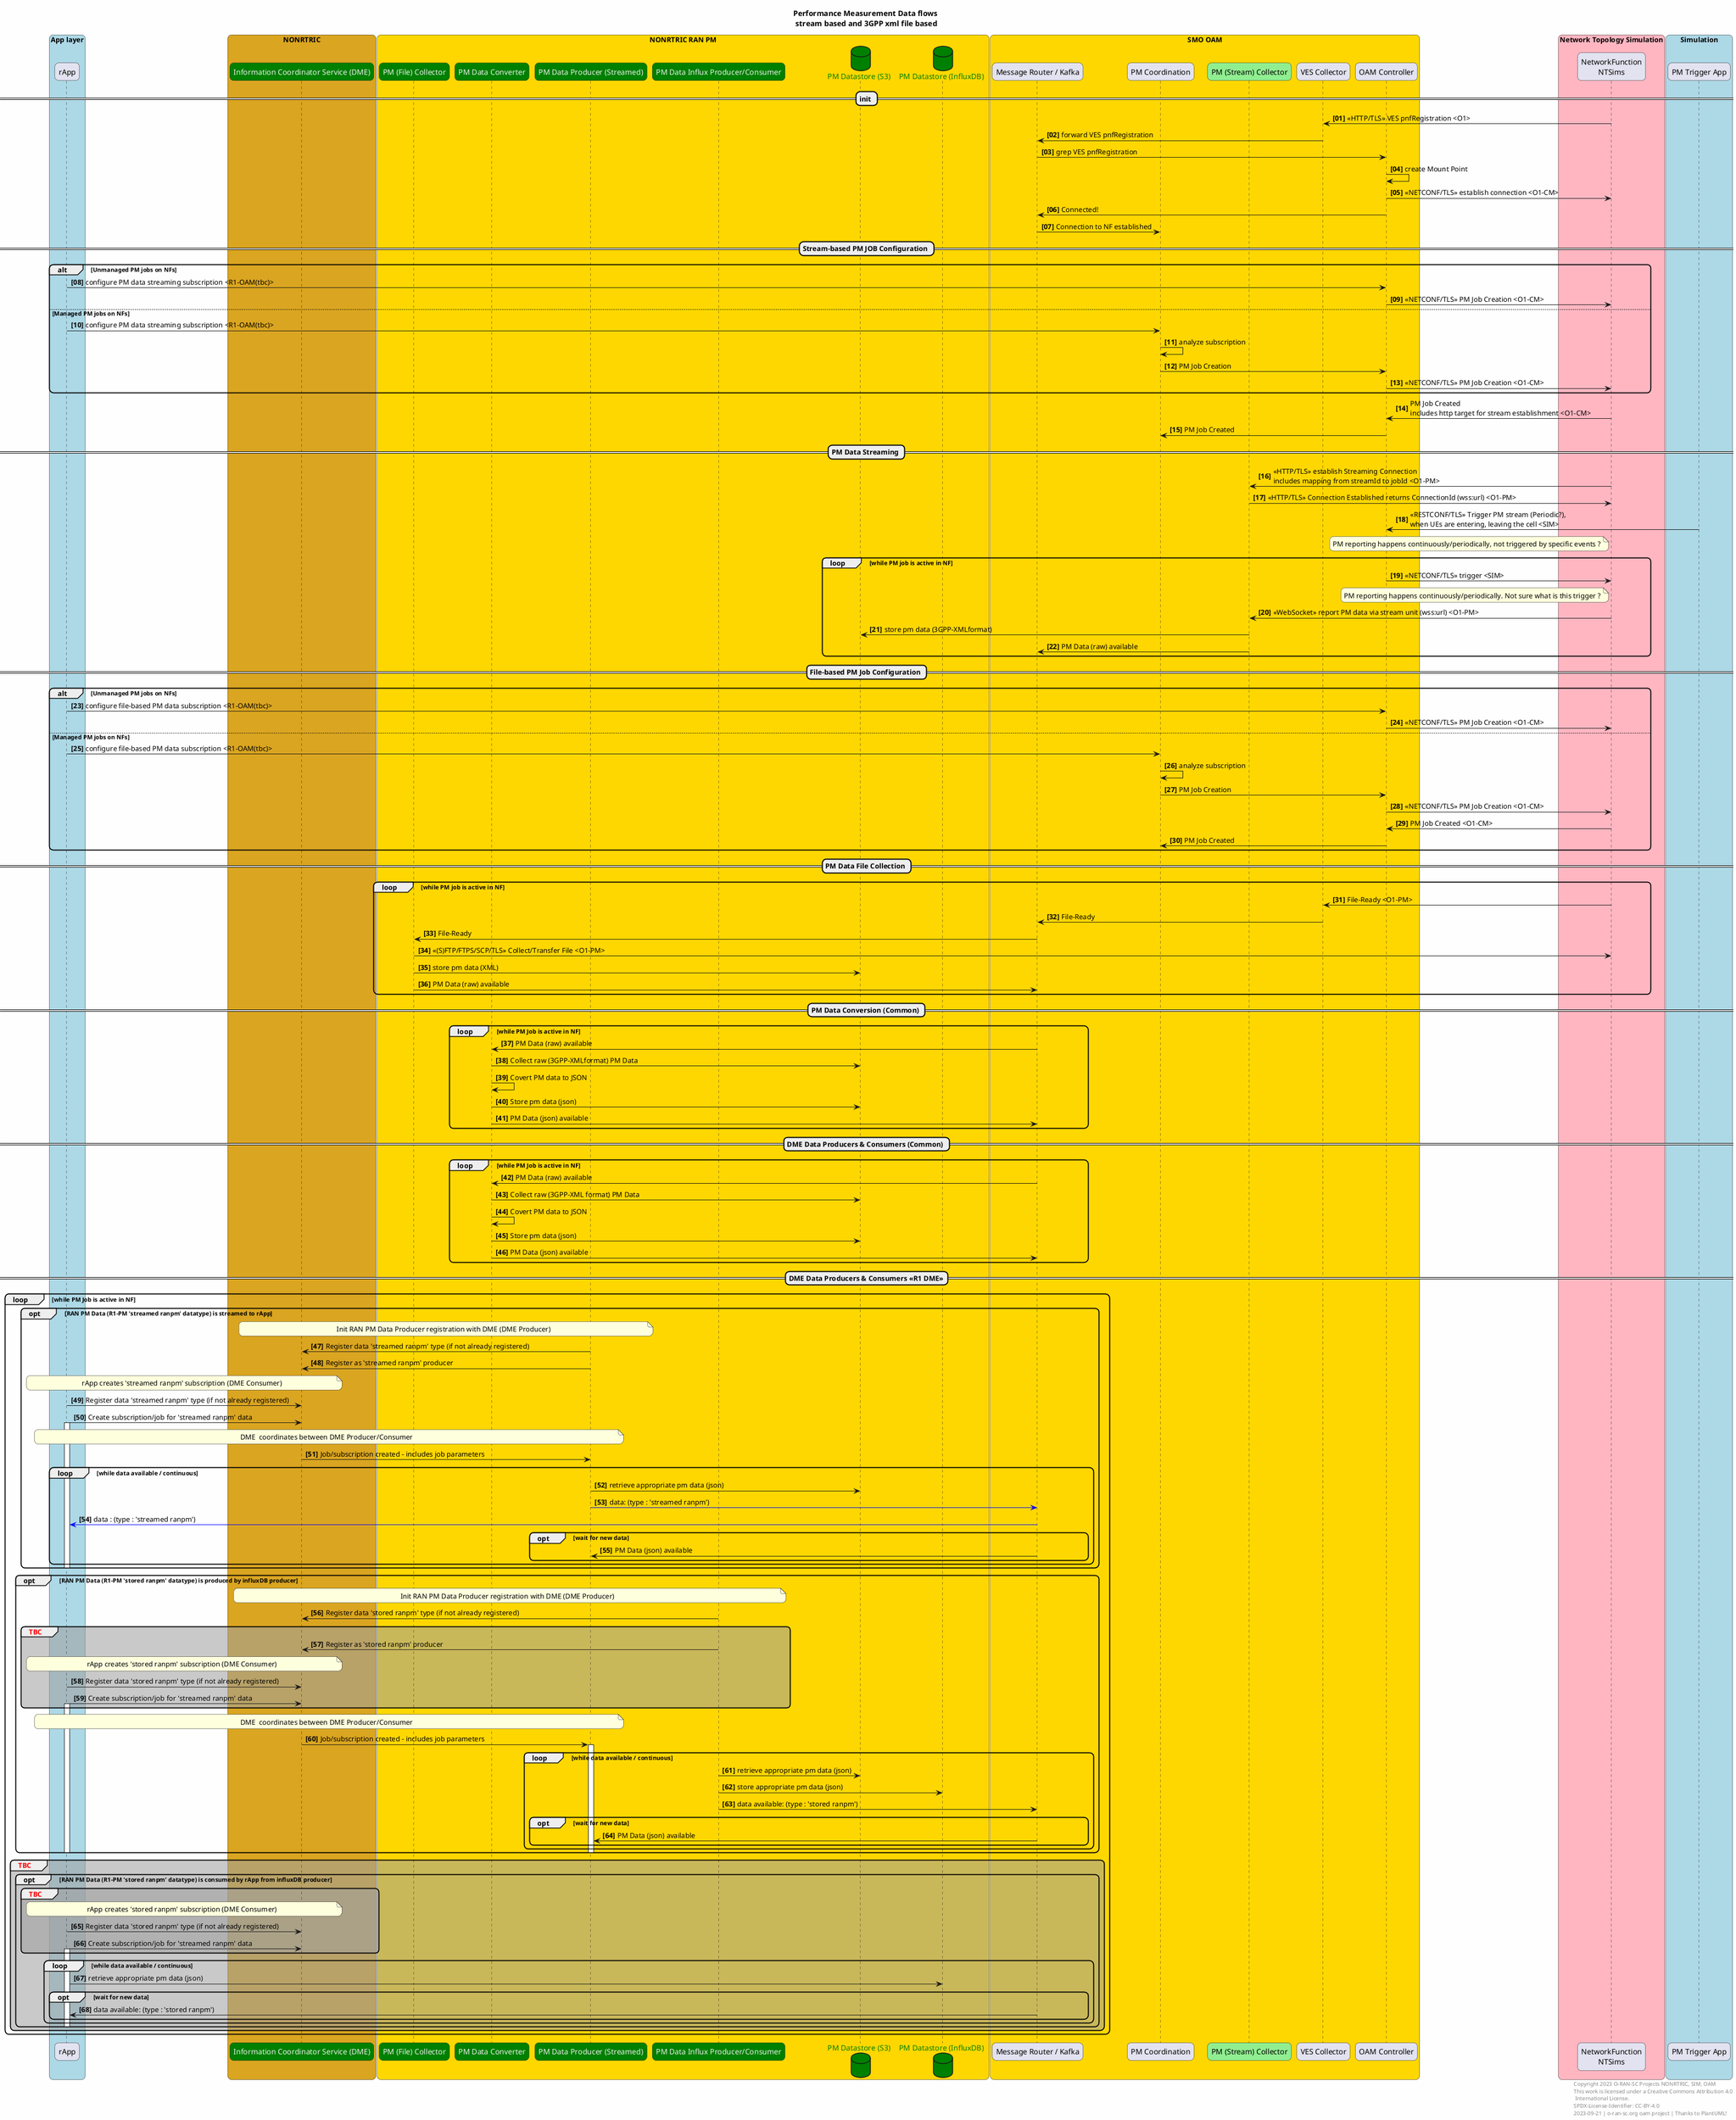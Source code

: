 ''''''''''''''''''''''''''''''''''''''''''''''''''''''''''''''''''''''''''''''''''''''' 
' Copyright 2023 O-RAN-SC Projects NONRTRIC, SIM, OAM
' This work is licensed under a Creative Commons Attribution 4.0 International License.
' SPDX-License-Identifier: CC-BY-4.0
' https://creativecommons.org/licenses/by/4.0/deed.en

@startuml o-ran-sc-i-pm-streaming-sequence
title 
  Performance Measurement Data flows 
  stream based and 3GPP xml file based
end title

' format
autonumber 1 1 "<b>[00]"
hide unlinked
hide stereotype
skinparam backgroundColor #fefefe
skinparam roundcorner 15

skinparam participant {
    BackgroundColor<< NONRTRIC >> green
    FontColor<< NONRTRIC >> #eeeeee
}

skinparam database {
    BackgroundColor<< NONRTRIC >> green
    FontColor<< NONRTRIC >> green
}
' end format

' the sequence diagram
box "App layer" #LightBlue
  participant "rApp" as rApp
end box

box "NONRTRIC" #GoldenRod
  participant "Information Coordinator Service (DME)" as dmeICS << NONRTRIC >>
end box

box "NONRTRIC RAN PM" #gold
  participant "PM (File) Collector" as pmDFC << NONRTRIC >>
  participant "PM Data Converter" as pmConvert << NONRTRIC >>
  participant "PM Data Producer (Streamed)" as pmProducer << NONRTRIC >>
  participant "PM Data Influx Producer/Consumer" as pmInflux << NONRTRIC >>
  database "PM Datastore (S3)" as pmDb << NONRTRIC >>
  database "PM Datastore (InfluxDB)" as pmDbInflux << NONRTRIC >>
end box

box "SMO OAM" #gold
  participant "Message Router / Kafka" as mr
  participant "PM Coordination" as pmCoord
  participant "PM (Stream) Collector" as pmCollectStream #LightGreen
  participant "VES Collector" as ves
  participant "OAM Controller" as sdnr
end box

box "Network Topology Simulation" #LightPink
  participant "NetworkFunction\nNTSims" as nf
  participant "PM File\nCreator Sim" as pmFileCreator << NONRTRIC >>  
end box

box "Simulation" #LightBlue
  participant "PM Trigger App" as trigger
end box

== init ==
nf -> ves : <<HTTP/TLS>> VES pnfRegistration <O1>
ves -> mr : forward VES pnfRegistration
mr -> sdnr : grep VES pnfRegistration
sdnr -> sdnr : create Mount Point
sdnr -> nf : <<NETCONF/TLS>> establish connection <O1-CM>
sdnr -> mr : Connected!
mr -> pmCoord : Connection to NF established

== Stream-based PM JOB Configuration ==
alt Unmanaged PM jobs on NFs
  rApp -> sdnr : configure PM data streaming subscription <R1-OAM(tbc)>
  sdnr -> nf : <<NETCONF/TLS>> PM Job Creation <O1-CM>
else  Managed PM jobs on NFs
  rApp -> pmCoord : configure PM data streaming subscription <R1-OAM(tbc)>
  pmCoord -> pmCoord : analyze subscription
  pmCoord -> sdnr : PM Job Creation
  sdnr -> nf : <<NETCONF/TLS>> PM Job Creation <O1-CM>
end
nf -> sdnr : PM Job Created\nincludes http target for stream establishment <O1-CM>
sdnr -> pmCoord : PM Job Created

== PM Data Streaming ==

nf -> pmCollectStream : <<HTTP/TLS>> establish Streaming Connection \nincludes mapping from streamId to jobId <O1-PM>
pmCollectStream -> nf : <<HTTP/TLS>> Connection Established returns ConnectionId (wss:url) <O1-PM>
trigger -> sdnr : <<RESTCONF/TLS>> Trigger PM stream (Periodic?),\nwhen UEs are entering, leaving the cell <SIM>
note left of nf : PM reporting happens continuously/periodically, not triggered by specific events ? 
loop while PM job is active in NF
  sdnr -> nf : <<NETCONF/TLS>> trigger <SIM>
  note left of nf : PM reporting happens continuously/periodically. Not sure what is this trigger ? 
  nf -> pmCollectStream : <<WebSocket>> report PM data via stream unit (wss:url) <O1-PM>
  pmCollectStream -> pmDb : store pm data (3GPP-XMLformat)
  pmCollectStream -> mr : PM Data (raw) available
end

== File-based PM Job Configuration ==

alt Unmanaged PM jobs on NFs
  rApp -> sdnr : configure file-based PM data subscription <R1-OAM(tbc)>
  sdnr -> nf : <<NETCONF/TLS>> PM Job Creation <O1-CM>
else Managed PM jobs on NFs
  rApp -> pmCoord : configure file-based PM data subscription <R1-OAM(tbc)>
  pmCoord -> pmCoord : analyze subscription
  pmCoord -> sdnr : PM Job Creation
  sdnr -> nf : <<NETCONF/TLS>> PM Job Creation <O1-CM>
  nf -> sdnr : PM Job Created <O1-CM>
  sdnr -> pmCoord : PM Job Created
end

== PM Data File Collection ==

loop while PM job is active in NF
  nf -> ves : File-Ready <O1-PM>
  ves -> mr :  File-Ready
  mr -> pmDFC :  File-Ready
  pmDFC -> nf : <<(S)FTP/FTPS/SCP/TLS>> Collect/Transfer File <O1-PM>
  pmDFC -> pmDb : store pm data (XML)
  pmDFC -> mr : PM Data (raw) available
end

== PM Data Conversion (Common) ==

loop while PM Job is active in NF
  mr -> pmConvert : PM Data (raw) available
  pmConvert -> pmDb : Collect raw (3GPP-XMLformat) PM Data
  pmConvert -> pmConvert : Covert PM data to JSON
  pmConvert -> pmDb : Store pm data (json)
  pmConvert -> mr : PM Data (json) available
end

== DME Data Producers & Consumers (Common) ==

loop while PM Job is active in NF
  mr -> pmConvert : PM Data (raw) available
  pmConvert -> pmDb : Collect raw (3GPP-XML format) PM Data
  pmConvert -> pmConvert : Covert PM data to JSON
  pmConvert -> pmDb : Store pm data (json)
  pmConvert -> mr : PM Data (json) available
end

== DME Data Producers & Consumers <<R1 DME>>==
loop while PM Job is active in NF

  opt RAN PM Data (R1-PM 'streamed ranpm' datatype) is streamed to rApp
    note over pmProducer, dmeICS :  Init RAN PM Data Producer registration with DME (DME Producer)
    pmProducer -> dmeICS : Register data 'streamed ranpm' type (if not already registered)
    pmProducer -> dmeICS : Register as 'streamed ranpm' producer
    note over rApp, dmeICS : rApp creates 'streamed ranpm' subscription (DME Consumer)
    rApp -> dmeICS : Register data 'streamed ranpm' type (if not already registered)
    rApp -> dmeICS :  Create subscription/job for 'streamed ranpm' data 
    activate rApp
    note over rApp, pmProducer : DME  coordinates between DME Producer/Consumer
    dmeICS -> pmProducer : Job/subscription created - includes job parameters
    loop while data available / continuous
      pmProducer -> pmDb :  retrieve appropriate pm data (json)
      pmProducer -[#Blue]> mr : data: (type : 'streamed ranpm')
      mr -[#Blue]> rApp: data : (type : 'streamed ranpm')
      opt wait for new data
          mr -> pmProducer : PM Data (json) available
      end
    end loop 
    deactivate rApp
  end opt


  opt RAN PM Data (R1-PM 'stored ranpm' datatype) is produced by influxDB producer
    note over pmInflux, dmeICS :  Init RAN PM Data Producer registration with DME (DME Producer)
    pmInflux -> dmeICS : Register data 'stored ranpm' type (if not already registered)
    group #a0a0a090 <color #red>TBC</color>
      pmInflux -> dmeICS : Register as 'stored ranpm' producer
      note over rApp, dmeICS : rApp creates 'stored ranpm' subscription (DME Consumer)
      rApp -> dmeICS : Register data 'stored ranpm' type (if not already registered)
      rApp -> dmeICS :  Create subscription/job for 'streamed ranpm' data 
      activate rApp
    end group
    note over rApp, pmProducer : DME  coordinates between DME Producer/Consumer
    dmeICS -> pmProducer : Job/subscription created - includes job parameters
    activate pmProducer
    loop while data available / continuous
      pmInflux -> pmDb :  retrieve appropriate pm data (json)
      pmInflux -> pmDbInflux :  store appropriate pm data (json)
      pmInflux -> mr : data available: (type : 'stored ranpm')
      opt wait for new data
          mr -> pmProducer : PM Data (json) available
      end
    end loop 
    deactivate pmProducer
    deactivate rApp
  end opt

  group #a0a0a090 <color #red>TBC</color>
    ' Currently AIMLFW does not act as a DME consumer to read the InfluxDB. It reads it direct 
    ' According to the 'current' specs that is fine - AIMLFW is not an 'rApp' 
    ' However, as the Disaggregated SMo work progressed it will need to use DME. 
    opt RAN PM Data (R1-PM 'stored ranpm' datatype) is consumed by rApp from influxDB producer
      group #a0a0a090 <color #red>TBC</color>
        note over rApp, dmeICS : rApp creates 'stored ranpm' subscription (DME Consumer)
        rApp -> dmeICS : Register data 'stored ranpm' type (if not already registered)
        rApp -> dmeICS :  Create subscription/job for 'streamed ranpm' data 
        activate rApp
      end group
      loop while data available / continuous
        rApp -> pmDbInflux :  retrieve appropriate pm data (json)
        opt wait for new data
            mr -> rApp : data available: (type : 'stored ranpm')
        end
      end loop 
      deactivate rApp
    end opt
  end group

end loop 

' What happens when PM job on NF is removed? (And How?)
' Should DME job be automatically removed?   

right footer Copyright 2023 O-RAN-SC Projects NONRTRIC, SIM, OAM\lThis work is licensed under a Creative Commons Attribution 4.0\l International License.\lSPDX-License-Identifier: CC-BY-4.0\n2023-09-21 | o-ran-sc.org oam project | Thanks to PlantUML!

@enduml
